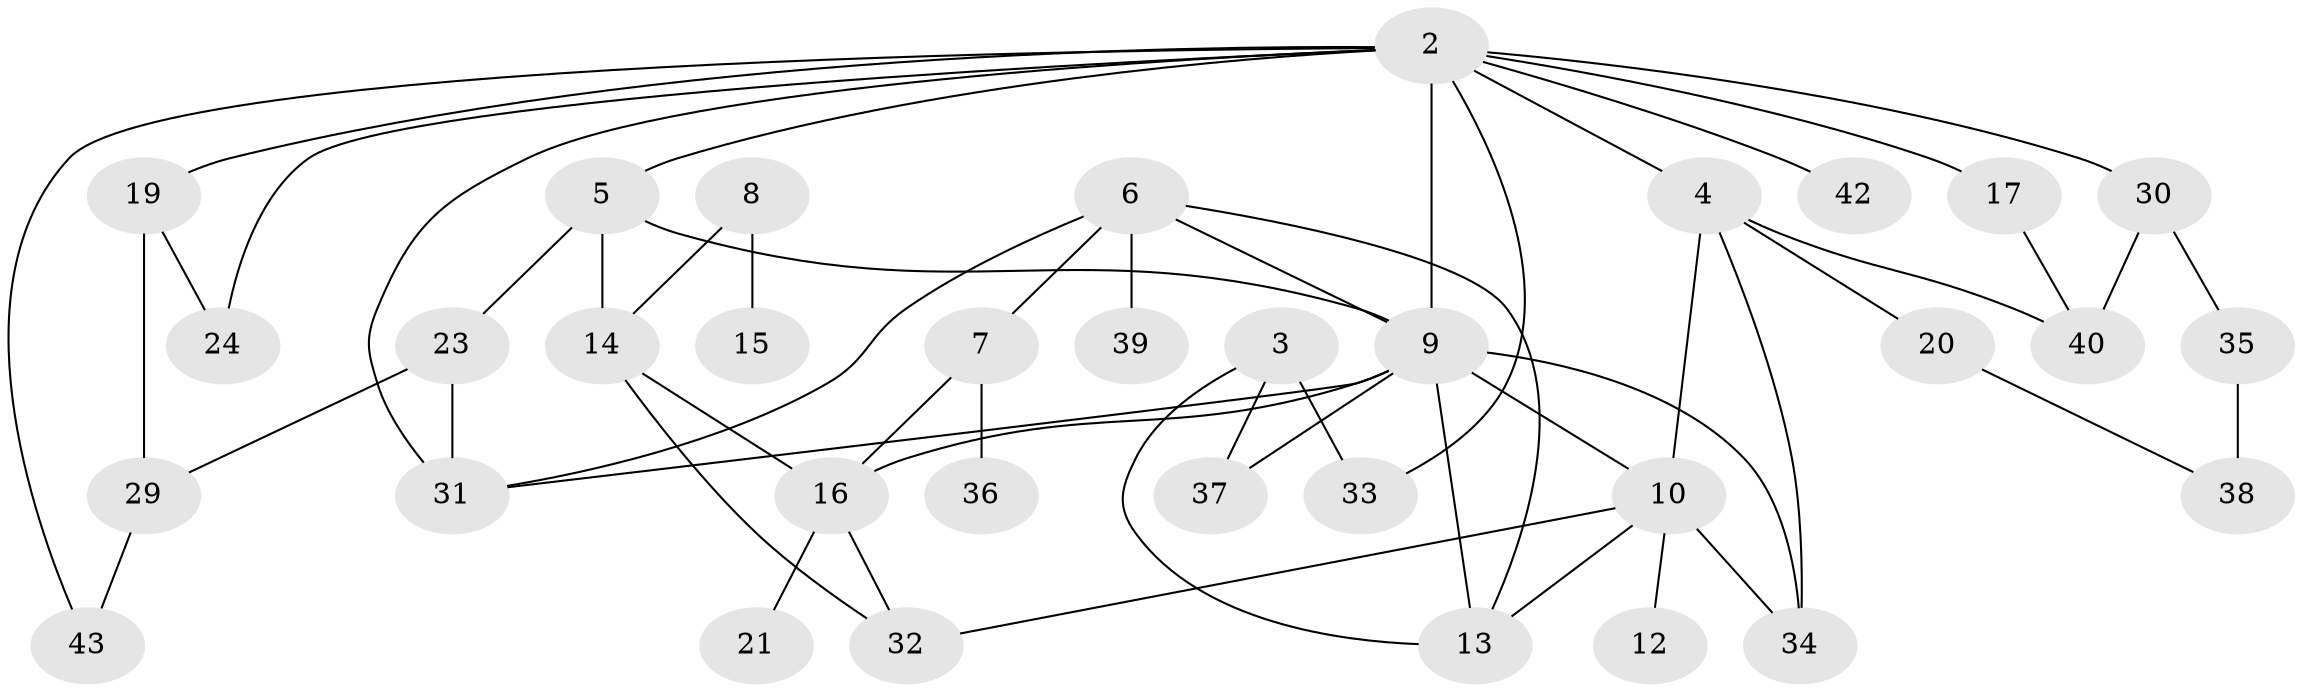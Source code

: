 // original degree distribution, {0: 0.09302325581395349, 8: 0.011627906976744186, 2: 0.2441860465116279, 3: 0.2441860465116279, 1: 0.22093023255813954, 4: 0.11627906976744186, 6: 0.023255813953488372, 5: 0.03488372093023256, 9: 0.011627906976744186}
// Generated by graph-tools (version 1.1) at 2025/33/03/09/25 02:33:37]
// undirected, 34 vertices, 54 edges
graph export_dot {
graph [start="1"]
  node [color=gray90,style=filled];
  2;
  3;
  4;
  5;
  6;
  7;
  8;
  9;
  10;
  12;
  13;
  14;
  15;
  16;
  17;
  19;
  20;
  21;
  23;
  24;
  29;
  30;
  31;
  32;
  33;
  34;
  35;
  36;
  37;
  38;
  39;
  40;
  42;
  43;
  2 -- 4 [weight=1.0];
  2 -- 5 [weight=1.0];
  2 -- 9 [weight=2.0];
  2 -- 17 [weight=1.0];
  2 -- 19 [weight=1.0];
  2 -- 24 [weight=1.0];
  2 -- 30 [weight=1.0];
  2 -- 31 [weight=1.0];
  2 -- 33 [weight=1.0];
  2 -- 42 [weight=1.0];
  2 -- 43 [weight=1.0];
  3 -- 13 [weight=2.0];
  3 -- 33 [weight=1.0];
  3 -- 37 [weight=1.0];
  4 -- 10 [weight=1.0];
  4 -- 20 [weight=1.0];
  4 -- 34 [weight=1.0];
  4 -- 40 [weight=1.0];
  5 -- 9 [weight=1.0];
  5 -- 14 [weight=1.0];
  5 -- 23 [weight=1.0];
  6 -- 7 [weight=1.0];
  6 -- 9 [weight=1.0];
  6 -- 13 [weight=1.0];
  6 -- 31 [weight=1.0];
  6 -- 39 [weight=1.0];
  7 -- 16 [weight=1.0];
  7 -- 36 [weight=1.0];
  8 -- 14 [weight=2.0];
  8 -- 15 [weight=1.0];
  9 -- 10 [weight=3.0];
  9 -- 13 [weight=1.0];
  9 -- 16 [weight=1.0];
  9 -- 31 [weight=1.0];
  9 -- 34 [weight=1.0];
  9 -- 37 [weight=1.0];
  10 -- 12 [weight=1.0];
  10 -- 13 [weight=1.0];
  10 -- 32 [weight=2.0];
  10 -- 34 [weight=1.0];
  14 -- 16 [weight=1.0];
  14 -- 32 [weight=1.0];
  16 -- 21 [weight=1.0];
  16 -- 32 [weight=2.0];
  17 -- 40 [weight=1.0];
  19 -- 24 [weight=1.0];
  19 -- 29 [weight=1.0];
  20 -- 38 [weight=1.0];
  23 -- 29 [weight=1.0];
  23 -- 31 [weight=2.0];
  29 -- 43 [weight=1.0];
  30 -- 35 [weight=1.0];
  30 -- 40 [weight=1.0];
  35 -- 38 [weight=2.0];
}
